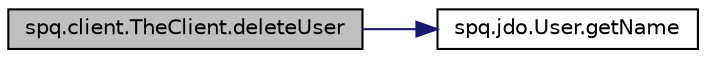 digraph "spq.client.TheClient.deleteUser"
{
 // LATEX_PDF_SIZE
  edge [fontname="Helvetica",fontsize="10",labelfontname="Helvetica",labelfontsize="10"];
  node [fontname="Helvetica",fontsize="10",shape=record];
  rankdir="LR";
  Node1 [label="spq.client.TheClient.deleteUser",height=0.2,width=0.4,color="black", fillcolor="grey75", style="filled", fontcolor="black",tooltip=" "];
  Node1 -> Node2 [color="midnightblue",fontsize="10",style="solid",fontname="Helvetica"];
  Node2 [label="spq.jdo.User.getName",height=0.2,width=0.4,color="black", fillcolor="white", style="filled",URL="$classspq_1_1jdo_1_1_user.html#ae0a55c17a82e8855530327cbbc15d0dd",tooltip=" "];
}
